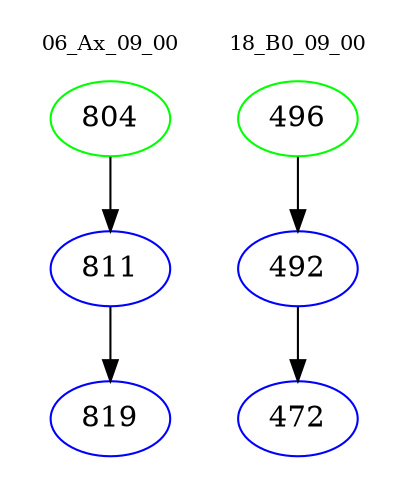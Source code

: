 digraph{
subgraph cluster_0 {
color = white
label = "06_Ax_09_00";
fontsize=10;
T0_804 [label="804", color="green"]
T0_804 -> T0_811 [color="black"]
T0_811 [label="811", color="blue"]
T0_811 -> T0_819 [color="black"]
T0_819 [label="819", color="blue"]
}
subgraph cluster_1 {
color = white
label = "18_B0_09_00";
fontsize=10;
T1_496 [label="496", color="green"]
T1_496 -> T1_492 [color="black"]
T1_492 [label="492", color="blue"]
T1_492 -> T1_472 [color="black"]
T1_472 [label="472", color="blue"]
}
}
